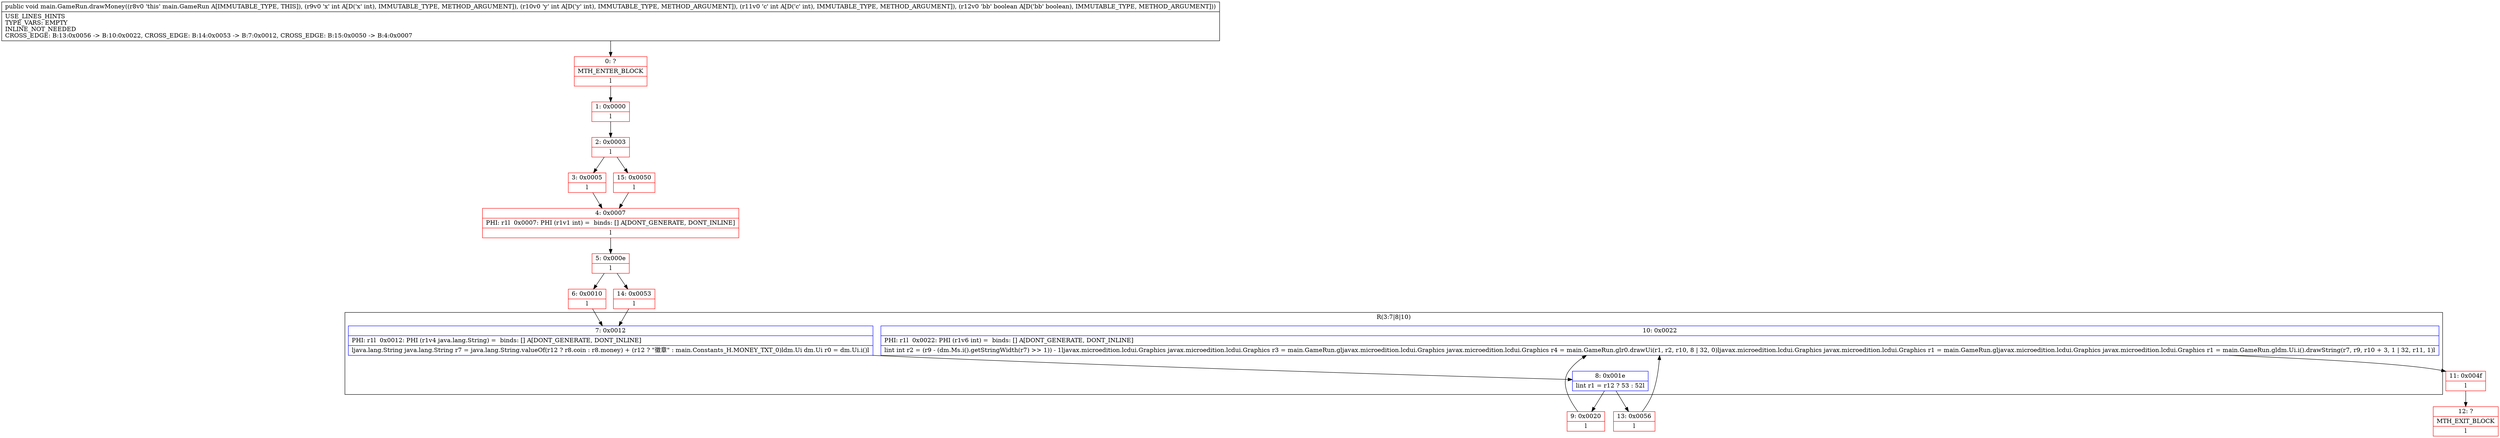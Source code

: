 digraph "CFG formain.GameRun.drawMoney(IIIZ)V" {
subgraph cluster_Region_1369470628 {
label = "R(3:7|8|10)";
node [shape=record,color=blue];
Node_7 [shape=record,label="{7\:\ 0x0012|PHI: r1l  0x0012: PHI (r1v4 java.lang.String) =  binds: [] A[DONT_GENERATE, DONT_INLINE]\l|ljava.lang.String java.lang.String r7 = java.lang.String.valueOf(r12 ? r8.coin : r8.money) + (r12 ? \"徽章\" : main.Constants_H.MONEY_TXT_0)ldm.Ui dm.Ui r0 = dm.Ui.i()l}"];
Node_8 [shape=record,label="{8\:\ 0x001e|lint r1 = r12 ? 53 : 52l}"];
Node_10 [shape=record,label="{10\:\ 0x0022|PHI: r1l  0x0022: PHI (r1v6 int) =  binds: [] A[DONT_GENERATE, DONT_INLINE]\l|lint int r2 = (r9 \- (dm.Ms.i().getStringWidth(r7) \>\> 1)) \- 1ljavax.microedition.lcdui.Graphics javax.microedition.lcdui.Graphics r3 = main.GameRun.gljavax.microedition.lcdui.Graphics javax.microedition.lcdui.Graphics r4 = main.GameRun.glr0.drawUi(r1, r2, r10, 8 \| 32, 0)ljavax.microedition.lcdui.Graphics javax.microedition.lcdui.Graphics r1 = main.GameRun.gljavax.microedition.lcdui.Graphics javax.microedition.lcdui.Graphics r1 = main.GameRun.gldm.Ui.i().drawString(r7, r9, r10 + 3, 1 \| 32, r11, 1)l}"];
}
Node_0 [shape=record,color=red,label="{0\:\ ?|MTH_ENTER_BLOCK\l|l}"];
Node_1 [shape=record,color=red,label="{1\:\ 0x0000|l}"];
Node_2 [shape=record,color=red,label="{2\:\ 0x0003|l}"];
Node_3 [shape=record,color=red,label="{3\:\ 0x0005|l}"];
Node_4 [shape=record,color=red,label="{4\:\ 0x0007|PHI: r1l  0x0007: PHI (r1v1 int) =  binds: [] A[DONT_GENERATE, DONT_INLINE]\l|l}"];
Node_5 [shape=record,color=red,label="{5\:\ 0x000e|l}"];
Node_6 [shape=record,color=red,label="{6\:\ 0x0010|l}"];
Node_9 [shape=record,color=red,label="{9\:\ 0x0020|l}"];
Node_11 [shape=record,color=red,label="{11\:\ 0x004f|l}"];
Node_12 [shape=record,color=red,label="{12\:\ ?|MTH_EXIT_BLOCK\l|l}"];
Node_13 [shape=record,color=red,label="{13\:\ 0x0056|l}"];
Node_14 [shape=record,color=red,label="{14\:\ 0x0053|l}"];
Node_15 [shape=record,color=red,label="{15\:\ 0x0050|l}"];
MethodNode[shape=record,label="{public void main.GameRun.drawMoney((r8v0 'this' main.GameRun A[IMMUTABLE_TYPE, THIS]), (r9v0 'x' int A[D('x' int), IMMUTABLE_TYPE, METHOD_ARGUMENT]), (r10v0 'y' int A[D('y' int), IMMUTABLE_TYPE, METHOD_ARGUMENT]), (r11v0 'c' int A[D('c' int), IMMUTABLE_TYPE, METHOD_ARGUMENT]), (r12v0 'bb' boolean A[D('bb' boolean), IMMUTABLE_TYPE, METHOD_ARGUMENT]))  | USE_LINES_HINTS\lTYPE_VARS: EMPTY\lINLINE_NOT_NEEDED\lCROSS_EDGE: B:13:0x0056 \-\> B:10:0x0022, CROSS_EDGE: B:14:0x0053 \-\> B:7:0x0012, CROSS_EDGE: B:15:0x0050 \-\> B:4:0x0007\l}"];
MethodNode -> Node_0;
Node_7 -> Node_8;
Node_8 -> Node_9;
Node_8 -> Node_13;
Node_10 -> Node_11;
Node_0 -> Node_1;
Node_1 -> Node_2;
Node_2 -> Node_3;
Node_2 -> Node_15;
Node_3 -> Node_4;
Node_4 -> Node_5;
Node_5 -> Node_6;
Node_5 -> Node_14;
Node_6 -> Node_7;
Node_9 -> Node_10;
Node_11 -> Node_12;
Node_13 -> Node_10;
Node_14 -> Node_7;
Node_15 -> Node_4;
}

